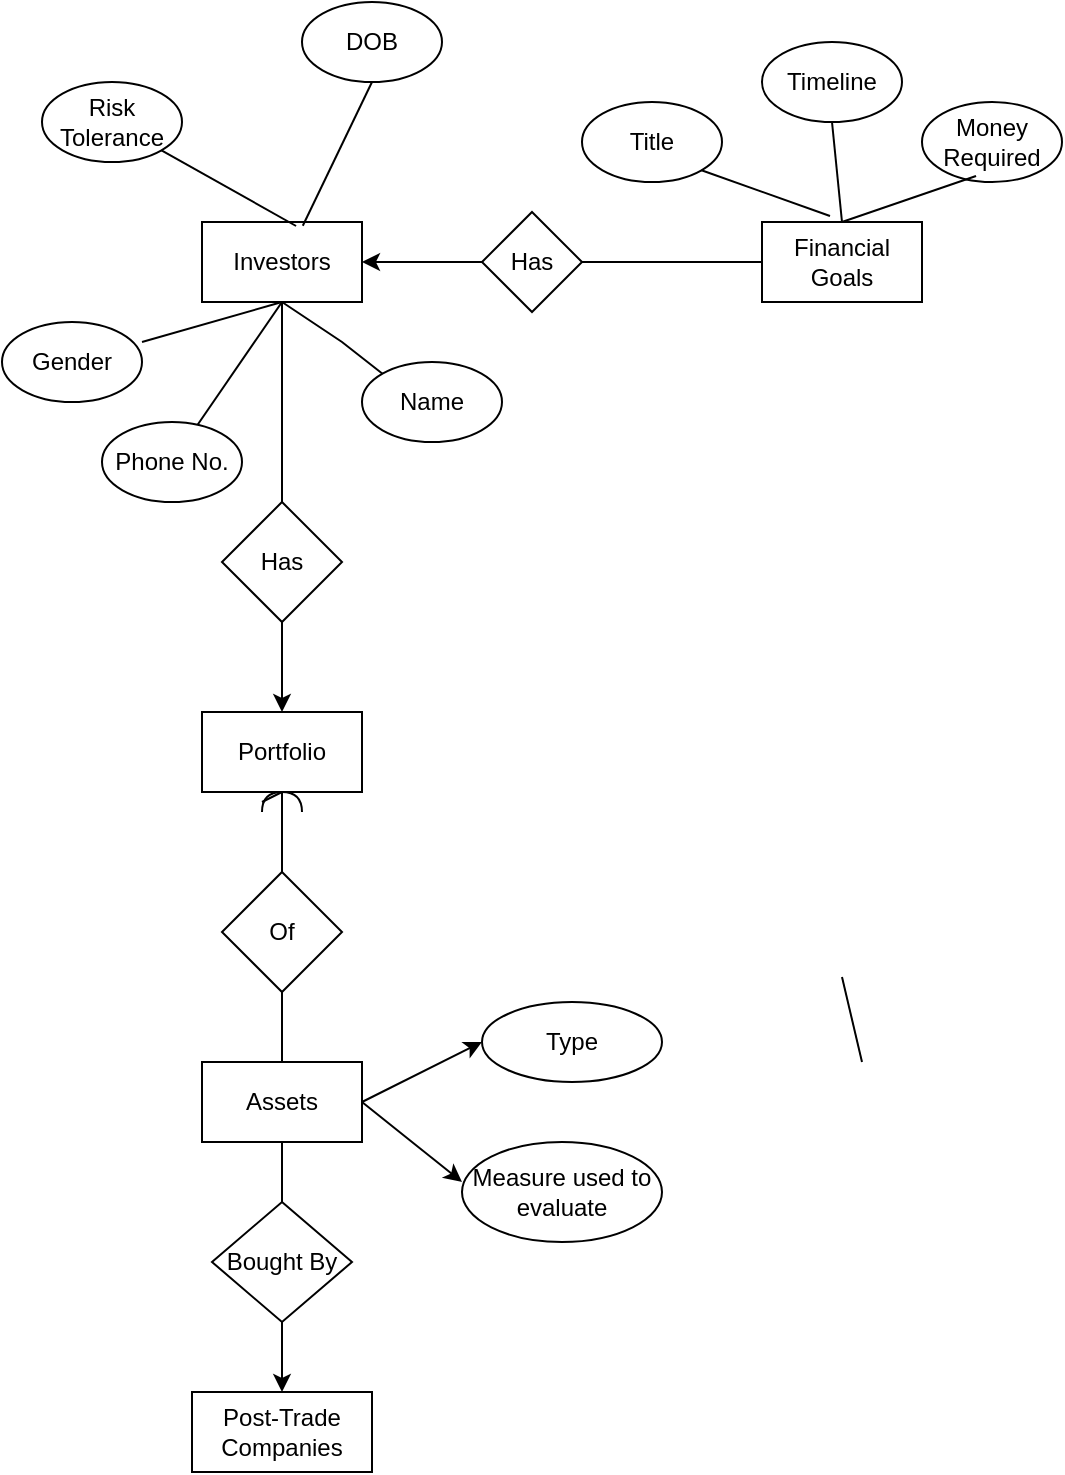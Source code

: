 <mxfile version="26.0.6">
  <diagram name="Page-1" id="4rOy4iKqAruxXbhjo2yN">
    <mxGraphModel dx="574" dy="379" grid="1" gridSize="10" guides="1" tooltips="1" connect="1" arrows="1" fold="1" page="1" pageScale="1" pageWidth="850" pageHeight="1100" math="0" shadow="0">
      <root>
        <mxCell id="0" />
        <mxCell id="1" parent="0" />
        <mxCell id="rMnHz2cr47F_pHoi-0KD-1" value="Investors" style="rounded=0;whiteSpace=wrap;html=1;" parent="1" vertex="1">
          <mxGeometry x="110" y="200" width="80" height="40" as="geometry" />
        </mxCell>
        <mxCell id="rMnHz2cr47F_pHoi-0KD-3" value="Phone No." style="ellipse;whiteSpace=wrap;html=1;" parent="1" vertex="1">
          <mxGeometry x="60" y="300" width="70" height="40" as="geometry" />
        </mxCell>
        <mxCell id="rMnHz2cr47F_pHoi-0KD-4" value="DOB" style="ellipse;whiteSpace=wrap;html=1;" parent="1" vertex="1">
          <mxGeometry x="160" y="90" width="70" height="40" as="geometry" />
        </mxCell>
        <mxCell id="rMnHz2cr47F_pHoi-0KD-5" value="Name" style="ellipse;whiteSpace=wrap;html=1;" parent="1" vertex="1">
          <mxGeometry x="190" y="270" width="70" height="40" as="geometry" />
        </mxCell>
        <mxCell id="rMnHz2cr47F_pHoi-0KD-6" value="Gender" style="ellipse;whiteSpace=wrap;html=1;" parent="1" vertex="1">
          <mxGeometry x="10" y="250" width="70" height="40" as="geometry" />
        </mxCell>
        <mxCell id="rMnHz2cr47F_pHoi-0KD-7" value="" style="endArrow=none;html=1;rounded=0;entryX=0.5;entryY=1;entryDx=0;entryDy=0;exitX=1;exitY=0.25;exitDx=0;exitDy=0;exitPerimeter=0;" parent="1" source="rMnHz2cr47F_pHoi-0KD-6" target="rMnHz2cr47F_pHoi-0KD-1" edge="1">
          <mxGeometry width="50" height="50" relative="1" as="geometry">
            <mxPoint x="140" y="310" as="sourcePoint" />
            <mxPoint x="190" y="260" as="targetPoint" />
          </mxGeometry>
        </mxCell>
        <mxCell id="rMnHz2cr47F_pHoi-0KD-8" value="" style="endArrow=none;html=1;rounded=0;entryX=0.5;entryY=1;entryDx=0;entryDy=0;" parent="1" source="rMnHz2cr47F_pHoi-0KD-3" target="rMnHz2cr47F_pHoi-0KD-1" edge="1">
          <mxGeometry width="50" height="50" relative="1" as="geometry">
            <mxPoint x="140" y="310" as="sourcePoint" />
            <mxPoint x="150" y="250" as="targetPoint" />
          </mxGeometry>
        </mxCell>
        <mxCell id="rMnHz2cr47F_pHoi-0KD-9" value="" style="endArrow=none;html=1;rounded=0;exitX=0.5;exitY=1;exitDx=0;exitDy=0;entryX=0.63;entryY=0.047;entryDx=0;entryDy=0;entryPerimeter=0;" parent="1" source="rMnHz2cr47F_pHoi-0KD-4" target="rMnHz2cr47F_pHoi-0KD-1" edge="1">
          <mxGeometry width="50" height="50" relative="1" as="geometry">
            <mxPoint x="140" y="310" as="sourcePoint" />
            <mxPoint x="150" y="240" as="targetPoint" />
          </mxGeometry>
        </mxCell>
        <mxCell id="rMnHz2cr47F_pHoi-0KD-10" value="" style="endArrow=none;html=1;rounded=0;exitX=0;exitY=0;exitDx=0;exitDy=0;entryX=0.5;entryY=1;entryDx=0;entryDy=0;" parent="1" source="rMnHz2cr47F_pHoi-0KD-5" target="rMnHz2cr47F_pHoi-0KD-1" edge="1">
          <mxGeometry width="50" height="50" relative="1" as="geometry">
            <mxPoint x="140" y="310" as="sourcePoint" />
            <mxPoint x="150" y="250" as="targetPoint" />
            <Array as="points">
              <mxPoint x="180" y="260" />
            </Array>
          </mxGeometry>
        </mxCell>
        <mxCell id="rMnHz2cr47F_pHoi-0KD-11" value="Risk Tolerance" style="ellipse;whiteSpace=wrap;html=1;" parent="1" vertex="1">
          <mxGeometry x="30" y="130" width="70" height="40" as="geometry" />
        </mxCell>
        <mxCell id="rMnHz2cr47F_pHoi-0KD-12" value="" style="endArrow=none;html=1;rounded=0;entryX=0.588;entryY=0.05;entryDx=0;entryDy=0;entryPerimeter=0;exitX=1;exitY=1;exitDx=0;exitDy=0;" parent="1" source="rMnHz2cr47F_pHoi-0KD-11" target="rMnHz2cr47F_pHoi-0KD-1" edge="1">
          <mxGeometry width="50" height="50" relative="1" as="geometry">
            <mxPoint x="140" y="310" as="sourcePoint" />
            <mxPoint x="190" y="260" as="targetPoint" />
          </mxGeometry>
        </mxCell>
        <mxCell id="rMnHz2cr47F_pHoi-0KD-14" value="Financial Goals" style="rounded=0;whiteSpace=wrap;html=1;" parent="1" vertex="1">
          <mxGeometry x="390" y="200" width="80" height="40" as="geometry" />
        </mxCell>
        <mxCell id="rMnHz2cr47F_pHoi-0KD-15" value="Title" style="ellipse;whiteSpace=wrap;html=1;" parent="1" vertex="1">
          <mxGeometry x="300" y="140" width="70" height="40" as="geometry" />
        </mxCell>
        <mxCell id="rMnHz2cr47F_pHoi-0KD-16" value="Timeline" style="ellipse;whiteSpace=wrap;html=1;" parent="1" vertex="1">
          <mxGeometry x="390" y="110" width="70" height="40" as="geometry" />
        </mxCell>
        <mxCell id="rMnHz2cr47F_pHoi-0KD-17" value="Money Required" style="ellipse;whiteSpace=wrap;html=1;" parent="1" vertex="1">
          <mxGeometry x="470" y="140" width="70" height="40" as="geometry" />
        </mxCell>
        <mxCell id="rMnHz2cr47F_pHoi-0KD-18" value="" style="endArrow=none;html=1;rounded=0;exitX=1;exitY=1;exitDx=0;exitDy=0;entryX=0.425;entryY=-0.075;entryDx=0;entryDy=0;entryPerimeter=0;" parent="1" source="rMnHz2cr47F_pHoi-0KD-15" target="rMnHz2cr47F_pHoi-0KD-14" edge="1">
          <mxGeometry width="50" height="50" relative="1" as="geometry">
            <mxPoint x="380" y="270" as="sourcePoint" />
            <mxPoint x="430" y="220" as="targetPoint" />
          </mxGeometry>
        </mxCell>
        <mxCell id="rMnHz2cr47F_pHoi-0KD-19" value="" style="endArrow=none;html=1;rounded=0;exitX=0.5;exitY=1;exitDx=0;exitDy=0;" parent="1" source="rMnHz2cr47F_pHoi-0KD-16" edge="1">
          <mxGeometry width="50" height="50" relative="1" as="geometry">
            <mxPoint x="380" y="270" as="sourcePoint" />
            <mxPoint x="430" y="200" as="targetPoint" />
          </mxGeometry>
        </mxCell>
        <mxCell id="rMnHz2cr47F_pHoi-0KD-20" value="" style="endArrow=none;html=1;rounded=0;exitX=0.386;exitY=0.925;exitDx=0;exitDy=0;exitPerimeter=0;entryX=0.5;entryY=0;entryDx=0;entryDy=0;" parent="1" source="rMnHz2cr47F_pHoi-0KD-17" target="rMnHz2cr47F_pHoi-0KD-14" edge="1">
          <mxGeometry width="50" height="50" relative="1" as="geometry">
            <mxPoint x="380" y="270" as="sourcePoint" />
            <mxPoint x="430" y="220" as="targetPoint" />
          </mxGeometry>
        </mxCell>
        <mxCell id="rMnHz2cr47F_pHoi-0KD-21" value="Has" style="rhombus;whiteSpace=wrap;html=1;" parent="1" vertex="1">
          <mxGeometry x="250" y="195" width="50" height="50" as="geometry" />
        </mxCell>
        <mxCell id="rMnHz2cr47F_pHoi-0KD-23" value="" style="endArrow=none;html=1;rounded=0;entryX=0;entryY=0.5;entryDx=0;entryDy=0;exitX=1;exitY=0.5;exitDx=0;exitDy=0;" parent="1" source="rMnHz2cr47F_pHoi-0KD-21" target="rMnHz2cr47F_pHoi-0KD-14" edge="1">
          <mxGeometry width="50" height="50" relative="1" as="geometry">
            <mxPoint x="310" y="220" as="sourcePoint" />
            <mxPoint x="320" y="160" as="targetPoint" />
          </mxGeometry>
        </mxCell>
        <mxCell id="rMnHz2cr47F_pHoi-0KD-24" value="" style="endArrow=classic;html=1;rounded=0;entryX=1;entryY=0.5;entryDx=0;entryDy=0;exitX=0;exitY=0.5;exitDx=0;exitDy=0;" parent="1" source="rMnHz2cr47F_pHoi-0KD-21" target="rMnHz2cr47F_pHoi-0KD-1" edge="1">
          <mxGeometry width="50" height="50" relative="1" as="geometry">
            <mxPoint x="270" y="210" as="sourcePoint" />
            <mxPoint x="320" y="160" as="targetPoint" />
          </mxGeometry>
        </mxCell>
        <mxCell id="rMnHz2cr47F_pHoi-0KD-25" value="Assets" style="rounded=0;whiteSpace=wrap;html=1;" parent="1" vertex="1">
          <mxGeometry x="110" y="620" width="80" height="40" as="geometry" />
        </mxCell>
        <mxCell id="rMnHz2cr47F_pHoi-0KD-55" style="edgeStyle=orthogonalEdgeStyle;rounded=0;orthogonalLoop=1;jettySize=auto;html=1;exitX=0.5;exitY=1;exitDx=0;exitDy=0;entryX=0.5;entryY=0;entryDx=0;entryDy=0;" parent="1" source="rMnHz2cr47F_pHoi-0KD-37" target="rMnHz2cr47F_pHoi-0KD-40" edge="1">
          <mxGeometry relative="1" as="geometry" />
        </mxCell>
        <mxCell id="rMnHz2cr47F_pHoi-0KD-37" value="Has" style="rhombus;whiteSpace=wrap;html=1;" parent="1" vertex="1">
          <mxGeometry x="120" y="340" width="60" height="60" as="geometry" />
        </mxCell>
        <mxCell id="rMnHz2cr47F_pHoi-0KD-39" value="" style="endArrow=none;html=1;rounded=0;exitX=0.5;exitY=0;exitDx=0;exitDy=0;" parent="1" source="rMnHz2cr47F_pHoi-0KD-37" edge="1">
          <mxGeometry width="50" height="50" relative="1" as="geometry">
            <mxPoint x="280" y="360" as="sourcePoint" />
            <mxPoint x="150" y="240" as="targetPoint" />
          </mxGeometry>
        </mxCell>
        <mxCell id="rMnHz2cr47F_pHoi-0KD-40" value="Portfolio" style="rounded=0;whiteSpace=wrap;html=1;" parent="1" vertex="1">
          <mxGeometry x="110" y="445" width="80" height="40" as="geometry" />
        </mxCell>
        <mxCell id="rMnHz2cr47F_pHoi-0KD-45" value="Of" style="rhombus;whiteSpace=wrap;html=1;" parent="1" vertex="1">
          <mxGeometry x="120" y="525" width="60" height="60" as="geometry" />
        </mxCell>
        <mxCell id="rMnHz2cr47F_pHoi-0KD-46" value="" style="endArrow=none;html=1;rounded=0;entryX=0.5;entryY=1;entryDx=0;entryDy=0;exitX=0.5;exitY=0;exitDx=0;exitDy=0;" parent="1" source="rMnHz2cr47F_pHoi-0KD-52" target="rMnHz2cr47F_pHoi-0KD-40" edge="1">
          <mxGeometry width="50" height="50" relative="1" as="geometry">
            <mxPoint x="150" y="520" as="sourcePoint" />
            <mxPoint x="330" y="460" as="targetPoint" />
          </mxGeometry>
        </mxCell>
        <mxCell id="rMnHz2cr47F_pHoi-0KD-47" value="" style="endArrow=none;html=1;rounded=0;entryX=0.5;entryY=1;entryDx=0;entryDy=0;exitX=0.5;exitY=0;exitDx=0;exitDy=0;" parent="1" source="rMnHz2cr47F_pHoi-0KD-25" target="rMnHz2cr47F_pHoi-0KD-45" edge="1">
          <mxGeometry width="50" height="50" relative="1" as="geometry">
            <mxPoint x="280" y="510" as="sourcePoint" />
            <mxPoint x="330" y="460" as="targetPoint" />
          </mxGeometry>
        </mxCell>
        <mxCell id="rMnHz2cr47F_pHoi-0KD-53" value="" style="endArrow=none;html=1;rounded=0;entryX=1;entryY=0.5;entryDx=0;entryDy=0;exitX=0.5;exitY=0;exitDx=0;exitDy=0;entryPerimeter=0;" parent="1" source="rMnHz2cr47F_pHoi-0KD-45" target="rMnHz2cr47F_pHoi-0KD-52" edge="1">
          <mxGeometry width="50" height="50" relative="1" as="geometry">
            <mxPoint x="150" y="525" as="sourcePoint" />
            <mxPoint x="150" y="485" as="targetPoint" />
          </mxGeometry>
        </mxCell>
        <mxCell id="rMnHz2cr47F_pHoi-0KD-52" value="" style="shape=requiredInterface;html=1;verticalLabelPosition=bottom;sketch=0;rotation=-90;" parent="1" vertex="1">
          <mxGeometry x="145" y="480" width="10" height="20" as="geometry" />
        </mxCell>
        <mxCell id="rMnHz2cr47F_pHoi-0KD-71" value="" style="endArrow=none;html=1;rounded=0;exitX=1;exitY=0.75;exitDx=0;exitDy=0;" parent="1" target="rMnHz2cr47F_pHoi-0KD-69" edge="1">
          <mxGeometry width="50" height="50" relative="1" as="geometry">
            <mxPoint x="430" y="577.5" as="sourcePoint" />
            <mxPoint x="440" y="620" as="targetPoint" />
          </mxGeometry>
        </mxCell>
        <mxCell id="rMnHz2cr47F_pHoi-0KD-72" value="Post-Trade Companies" style="rounded=0;whiteSpace=wrap;html=1;" parent="1" vertex="1">
          <mxGeometry x="105" y="785" width="90" height="40" as="geometry" />
        </mxCell>
        <mxCell id="rMnHz2cr47F_pHoi-0KD-73" value="Bought By" style="rhombus;whiteSpace=wrap;html=1;" parent="1" vertex="1">
          <mxGeometry x="115" y="690" width="70" height="60" as="geometry" />
        </mxCell>
        <mxCell id="rMnHz2cr47F_pHoi-0KD-74" value="" style="endArrow=none;html=1;rounded=0;entryX=0.5;entryY=1;entryDx=0;entryDy=0;exitX=0.5;exitY=0;exitDx=0;exitDy=0;" parent="1" source="rMnHz2cr47F_pHoi-0KD-73" target="rMnHz2cr47F_pHoi-0KD-25" edge="1">
          <mxGeometry width="50" height="50" relative="1" as="geometry">
            <mxPoint x="200" y="630" as="sourcePoint" />
            <mxPoint x="250" y="580" as="targetPoint" />
          </mxGeometry>
        </mxCell>
        <mxCell id="rMnHz2cr47F_pHoi-0KD-76" value="" style="endArrow=classic;html=1;rounded=0;exitX=0.5;exitY=1;exitDx=0;exitDy=0;entryX=0.5;entryY=0;entryDx=0;entryDy=0;" parent="1" source="rMnHz2cr47F_pHoi-0KD-73" target="rMnHz2cr47F_pHoi-0KD-72" edge="1">
          <mxGeometry width="50" height="50" relative="1" as="geometry">
            <mxPoint x="140" y="780" as="sourcePoint" />
            <mxPoint x="190" y="730" as="targetPoint" />
          </mxGeometry>
        </mxCell>
        <mxCell id="6fH_mTDzzfdSIHU1HmQx-3" value="" style="endArrow=classic;html=1;rounded=0;" edge="1" parent="1">
          <mxGeometry width="50" height="50" relative="1" as="geometry">
            <mxPoint x="190" y="640" as="sourcePoint" />
            <mxPoint x="240" y="680" as="targetPoint" />
          </mxGeometry>
        </mxCell>
        <mxCell id="6fH_mTDzzfdSIHU1HmQx-4" value="" style="endArrow=classic;html=1;rounded=0;" edge="1" parent="1">
          <mxGeometry width="50" height="50" relative="1" as="geometry">
            <mxPoint x="190" y="640" as="sourcePoint" />
            <mxPoint x="250" y="610" as="targetPoint" />
          </mxGeometry>
        </mxCell>
        <mxCell id="6fH_mTDzzfdSIHU1HmQx-5" value="Type" style="ellipse;whiteSpace=wrap;html=1;" vertex="1" parent="1">
          <mxGeometry x="250" y="590" width="90" height="40" as="geometry" />
        </mxCell>
        <mxCell id="6fH_mTDzzfdSIHU1HmQx-6" value="Measure used to evaluate" style="ellipse;whiteSpace=wrap;html=1;" vertex="1" parent="1">
          <mxGeometry x="240" y="660" width="100" height="50" as="geometry" />
        </mxCell>
      </root>
    </mxGraphModel>
  </diagram>
</mxfile>
